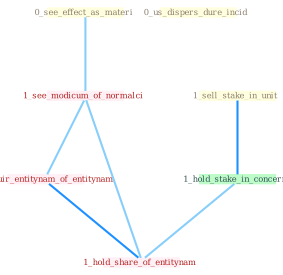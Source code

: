 Graph G{ 
    node
    [shape=polygon,style=filled,width=.5,height=.06,color="#BDFCC9",fixedsize=true,fontsize=4,
    fontcolor="#2f4f4f"];
    {node
    [color="#ffffe0", fontcolor="#8b7d6b"] "0_see_effect_as_materi " "1_sell_stake_in_unit " "0_us_dispers_dure_incid "}
{node [color="#fff0f5", fontcolor="#b22222"] "1_see_modicum_of_normalci " "1_acquir_entitynam_of_entitynam " "1_hold_share_of_entitynam "}
edge [color="#B0E2FF"];

	"0_see_effect_as_materi " -- "1_see_modicum_of_normalci " [w="1", color="#87cefa" ];
	"1_sell_stake_in_unit " -- "1_hold_stake_in_concern " [w="2", color="#1e90ff" , len=0.8];
	"1_hold_stake_in_concern " -- "1_hold_share_of_entitynam " [w="1", color="#87cefa" ];
	"1_see_modicum_of_normalci " -- "1_acquir_entitynam_of_entitynam " [w="1", color="#87cefa" ];
	"1_see_modicum_of_normalci " -- "1_hold_share_of_entitynam " [w="1", color="#87cefa" ];
	"1_acquir_entitynam_of_entitynam " -- "1_hold_share_of_entitynam " [w="2", color="#1e90ff" , len=0.8];
}
